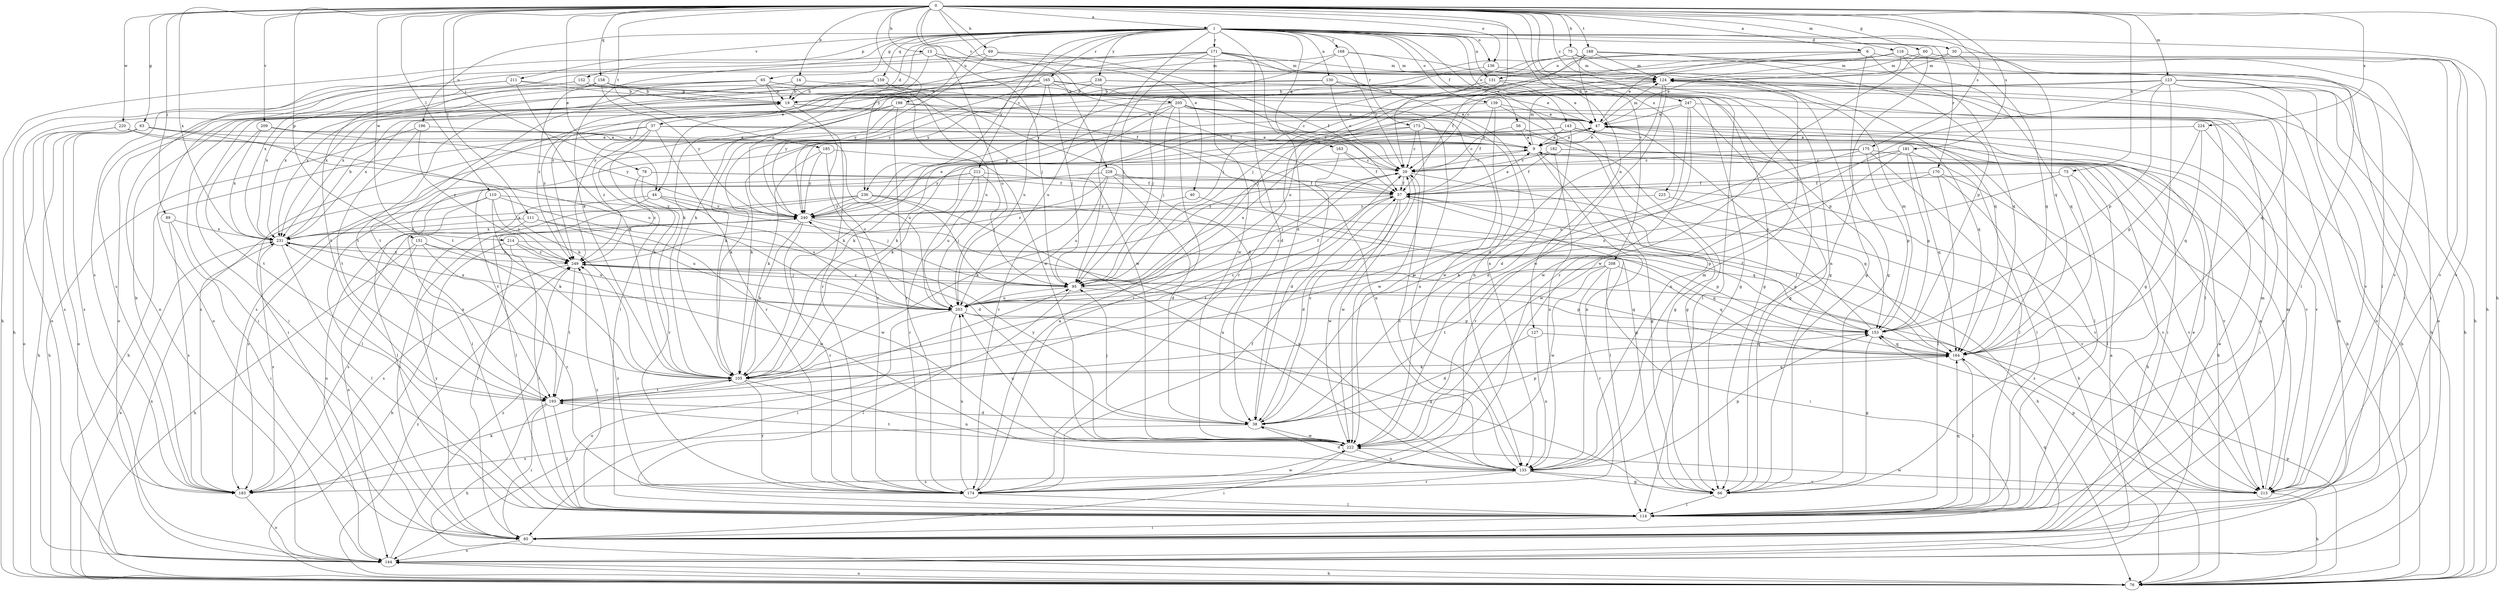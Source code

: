 strict digraph  {
0;
1;
6;
9;
13;
14;
19;
29;
30;
37;
38;
40;
44;
47;
56;
57;
60;
63;
65;
66;
69;
73;
75;
76;
78;
85;
89;
95;
105;
110;
111;
114;
116;
123;
124;
127;
130;
131;
133;
136;
139;
143;
144;
151;
152;
153;
158;
159;
163;
164;
165;
168;
170;
171;
173;
174;
175;
181;
182;
183;
185;
188;
193;
196;
198;
203;
205;
208;
209;
211;
212;
213;
214;
220;
222;
223;
224;
228;
231;
236;
238;
240;
247;
249;
0 -> 1  [label=a];
0 -> 6  [label=a];
0 -> 13  [label=b];
0 -> 14  [label=b];
0 -> 29  [label=c];
0 -> 40  [label=e];
0 -> 44  [label=e];
0 -> 60  [label=g];
0 -> 63  [label=g];
0 -> 69  [label=h];
0 -> 73  [label=h];
0 -> 75  [label=h];
0 -> 76  [label=h];
0 -> 78  [label=i];
0 -> 89  [label=j];
0 -> 110  [label=l];
0 -> 111  [label=l];
0 -> 116  [label=m];
0 -> 123  [label=m];
0 -> 127  [label=n];
0 -> 136  [label=o];
0 -> 151  [label=p];
0 -> 158  [label=q];
0 -> 175  [label=s];
0 -> 181  [label=s];
0 -> 185  [label=t];
0 -> 188  [label=t];
0 -> 205  [label=v];
0 -> 208  [label=v];
0 -> 209  [label=v];
0 -> 214  [label=w];
0 -> 220  [label=w];
0 -> 223  [label=x];
0 -> 224  [label=x];
0 -> 228  [label=x];
0 -> 231  [label=x];
0 -> 236  [label=y];
0 -> 247  [label=z];
1 -> 30  [label=d];
1 -> 37  [label=d];
1 -> 38  [label=d];
1 -> 44  [label=e];
1 -> 56  [label=f];
1 -> 65  [label=g];
1 -> 76  [label=h];
1 -> 95  [label=j];
1 -> 105  [label=k];
1 -> 130  [label=n];
1 -> 131  [label=n];
1 -> 136  [label=o];
1 -> 139  [label=o];
1 -> 143  [label=o];
1 -> 152  [label=p];
1 -> 159  [label=q];
1 -> 163  [label=q];
1 -> 164  [label=q];
1 -> 165  [label=r];
1 -> 168  [label=r];
1 -> 170  [label=r];
1 -> 171  [label=r];
1 -> 173  [label=r];
1 -> 182  [label=s];
1 -> 196  [label=u];
1 -> 198  [label=u];
1 -> 211  [label=v];
1 -> 212  [label=v];
1 -> 236  [label=y];
1 -> 238  [label=y];
6 -> 47  [label=e];
6 -> 66  [label=g];
6 -> 114  [label=l];
6 -> 131  [label=n];
6 -> 164  [label=q];
6 -> 174  [label=r];
9 -> 29  [label=c];
9 -> 47  [label=e];
9 -> 66  [label=g];
9 -> 124  [label=m];
9 -> 133  [label=n];
13 -> 76  [label=h];
13 -> 95  [label=j];
13 -> 124  [label=m];
13 -> 203  [label=u];
13 -> 240  [label=y];
14 -> 19  [label=b];
14 -> 57  [label=f];
14 -> 231  [label=x];
19 -> 47  [label=e];
19 -> 85  [label=i];
19 -> 164  [label=q];
19 -> 174  [label=r];
19 -> 249  [label=z];
29 -> 57  [label=f];
29 -> 95  [label=j];
29 -> 105  [label=k];
29 -> 164  [label=q];
29 -> 222  [label=w];
30 -> 124  [label=m];
30 -> 164  [label=q];
30 -> 213  [label=v];
30 -> 249  [label=z];
37 -> 9  [label=a];
37 -> 76  [label=h];
37 -> 85  [label=i];
37 -> 105  [label=k];
37 -> 133  [label=n];
37 -> 174  [label=r];
37 -> 249  [label=z];
38 -> 29  [label=c];
38 -> 95  [label=j];
38 -> 153  [label=p];
38 -> 183  [label=s];
38 -> 222  [label=w];
40 -> 153  [label=p];
40 -> 240  [label=y];
44 -> 85  [label=i];
44 -> 95  [label=j];
44 -> 144  [label=o];
44 -> 203  [label=u];
44 -> 240  [label=y];
47 -> 9  [label=a];
47 -> 105  [label=k];
47 -> 114  [label=l];
47 -> 124  [label=m];
47 -> 183  [label=s];
47 -> 203  [label=u];
47 -> 213  [label=v];
56 -> 9  [label=a];
56 -> 29  [label=c];
56 -> 66  [label=g];
57 -> 9  [label=a];
57 -> 38  [label=d];
57 -> 114  [label=l];
57 -> 193  [label=t];
57 -> 222  [label=w];
57 -> 240  [label=y];
60 -> 124  [label=m];
60 -> 133  [label=n];
60 -> 174  [label=r];
60 -> 213  [label=v];
63 -> 9  [label=a];
63 -> 76  [label=h];
63 -> 105  [label=k];
63 -> 144  [label=o];
63 -> 183  [label=s];
63 -> 203  [label=u];
65 -> 19  [label=b];
65 -> 153  [label=p];
65 -> 174  [label=r];
65 -> 183  [label=s];
65 -> 193  [label=t];
65 -> 222  [label=w];
65 -> 231  [label=x];
66 -> 114  [label=l];
69 -> 57  [label=f];
69 -> 124  [label=m];
69 -> 183  [label=s];
69 -> 240  [label=y];
73 -> 57  [label=f];
73 -> 105  [label=k];
73 -> 114  [label=l];
73 -> 213  [label=v];
75 -> 66  [label=g];
75 -> 85  [label=i];
75 -> 124  [label=m];
75 -> 231  [label=x];
75 -> 240  [label=y];
76 -> 144  [label=o];
76 -> 153  [label=p];
76 -> 231  [label=x];
76 -> 249  [label=z];
78 -> 57  [label=f];
78 -> 174  [label=r];
78 -> 213  [label=v];
78 -> 249  [label=z];
85 -> 47  [label=e];
85 -> 124  [label=m];
85 -> 144  [label=o];
85 -> 164  [label=q];
85 -> 240  [label=y];
89 -> 85  [label=i];
89 -> 183  [label=s];
89 -> 231  [label=x];
95 -> 57  [label=f];
95 -> 85  [label=i];
95 -> 153  [label=p];
95 -> 203  [label=u];
95 -> 249  [label=z];
105 -> 29  [label=c];
105 -> 133  [label=n];
105 -> 164  [label=q];
105 -> 174  [label=r];
105 -> 193  [label=t];
105 -> 231  [label=x];
110 -> 38  [label=d];
110 -> 105  [label=k];
110 -> 114  [label=l];
110 -> 183  [label=s];
110 -> 240  [label=y];
110 -> 249  [label=z];
111 -> 144  [label=o];
111 -> 203  [label=u];
111 -> 222  [label=w];
111 -> 231  [label=x];
114 -> 85  [label=i];
114 -> 124  [label=m];
114 -> 164  [label=q];
114 -> 249  [label=z];
116 -> 29  [label=c];
116 -> 47  [label=e];
116 -> 76  [label=h];
116 -> 95  [label=j];
116 -> 124  [label=m];
116 -> 164  [label=q];
116 -> 213  [label=v];
123 -> 19  [label=b];
123 -> 66  [label=g];
123 -> 76  [label=h];
123 -> 144  [label=o];
123 -> 153  [label=p];
123 -> 164  [label=q];
123 -> 203  [label=u];
123 -> 213  [label=v];
123 -> 222  [label=w];
124 -> 19  [label=b];
124 -> 38  [label=d];
124 -> 95  [label=j];
124 -> 144  [label=o];
124 -> 222  [label=w];
127 -> 38  [label=d];
127 -> 133  [label=n];
127 -> 164  [label=q];
130 -> 19  [label=b];
130 -> 29  [label=c];
130 -> 47  [label=e];
130 -> 114  [label=l];
130 -> 193  [label=t];
131 -> 19  [label=b];
131 -> 47  [label=e];
131 -> 95  [label=j];
131 -> 114  [label=l];
133 -> 29  [label=c];
133 -> 38  [label=d];
133 -> 66  [label=g];
133 -> 124  [label=m];
133 -> 153  [label=p];
133 -> 174  [label=r];
133 -> 183  [label=s];
133 -> 213  [label=v];
136 -> 85  [label=i];
136 -> 240  [label=y];
139 -> 47  [label=e];
139 -> 57  [label=f];
139 -> 105  [label=k];
139 -> 133  [label=n];
139 -> 222  [label=w];
143 -> 9  [label=a];
143 -> 38  [label=d];
143 -> 66  [label=g];
143 -> 76  [label=h];
143 -> 85  [label=i];
143 -> 105  [label=k];
143 -> 183  [label=s];
144 -> 9  [label=a];
144 -> 47  [label=e];
144 -> 76  [label=h];
144 -> 124  [label=m];
144 -> 231  [label=x];
144 -> 249  [label=z];
151 -> 76  [label=h];
151 -> 174  [label=r];
151 -> 183  [label=s];
151 -> 222  [label=w];
151 -> 249  [label=z];
152 -> 19  [label=b];
152 -> 193  [label=t];
152 -> 222  [label=w];
152 -> 231  [label=x];
153 -> 47  [label=e];
153 -> 57  [label=f];
153 -> 66  [label=g];
153 -> 124  [label=m];
153 -> 164  [label=q];
158 -> 19  [label=b];
158 -> 66  [label=g];
158 -> 231  [label=x];
158 -> 240  [label=y];
158 -> 249  [label=z];
159 -> 19  [label=b];
159 -> 38  [label=d];
159 -> 193  [label=t];
159 -> 203  [label=u];
163 -> 29  [label=c];
163 -> 38  [label=d];
163 -> 57  [label=f];
164 -> 57  [label=f];
164 -> 105  [label=k];
164 -> 114  [label=l];
165 -> 19  [label=b];
165 -> 57  [label=f];
165 -> 66  [label=g];
165 -> 95  [label=j];
165 -> 133  [label=n];
165 -> 144  [label=o];
165 -> 203  [label=u];
165 -> 231  [label=x];
165 -> 240  [label=y];
168 -> 29  [label=c];
168 -> 105  [label=k];
168 -> 124  [label=m];
168 -> 164  [label=q];
168 -> 240  [label=y];
170 -> 57  [label=f];
170 -> 76  [label=h];
170 -> 114  [label=l];
170 -> 203  [label=u];
170 -> 213  [label=v];
171 -> 38  [label=d];
171 -> 66  [label=g];
171 -> 95  [label=j];
171 -> 105  [label=k];
171 -> 124  [label=m];
171 -> 133  [label=n];
171 -> 144  [label=o];
171 -> 222  [label=w];
171 -> 249  [label=z];
173 -> 9  [label=a];
173 -> 29  [label=c];
173 -> 105  [label=k];
173 -> 174  [label=r];
173 -> 213  [label=v];
173 -> 222  [label=w];
174 -> 9  [label=a];
174 -> 57  [label=f];
174 -> 114  [label=l];
174 -> 203  [label=u];
174 -> 222  [label=w];
174 -> 249  [label=z];
175 -> 29  [label=c];
175 -> 114  [label=l];
175 -> 153  [label=p];
175 -> 174  [label=r];
175 -> 213  [label=v];
175 -> 240  [label=y];
181 -> 29  [label=c];
181 -> 114  [label=l];
181 -> 153  [label=p];
181 -> 164  [label=q];
181 -> 203  [label=u];
181 -> 222  [label=w];
182 -> 29  [label=c];
182 -> 57  [label=f];
182 -> 76  [label=h];
182 -> 133  [label=n];
182 -> 213  [label=v];
183 -> 19  [label=b];
183 -> 105  [label=k];
183 -> 144  [label=o];
185 -> 29  [label=c];
185 -> 105  [label=k];
185 -> 203  [label=u];
185 -> 240  [label=y];
188 -> 47  [label=e];
188 -> 57  [label=f];
188 -> 95  [label=j];
188 -> 114  [label=l];
188 -> 124  [label=m];
188 -> 153  [label=p];
193 -> 38  [label=d];
193 -> 76  [label=h];
193 -> 85  [label=i];
193 -> 95  [label=j];
193 -> 114  [label=l];
196 -> 9  [label=a];
196 -> 76  [label=h];
196 -> 193  [label=t];
196 -> 249  [label=z];
198 -> 47  [label=e];
198 -> 85  [label=i];
198 -> 105  [label=k];
198 -> 114  [label=l];
198 -> 133  [label=n];
198 -> 174  [label=r];
203 -> 29  [label=c];
203 -> 66  [label=g];
203 -> 114  [label=l];
203 -> 144  [label=o];
203 -> 153  [label=p];
203 -> 231  [label=x];
205 -> 29  [label=c];
205 -> 47  [label=e];
205 -> 76  [label=h];
205 -> 95  [label=j];
205 -> 105  [label=k];
205 -> 174  [label=r];
205 -> 222  [label=w];
205 -> 231  [label=x];
205 -> 240  [label=y];
208 -> 85  [label=i];
208 -> 95  [label=j];
208 -> 164  [label=q];
208 -> 174  [label=r];
208 -> 193  [label=t];
208 -> 222  [label=w];
209 -> 9  [label=a];
209 -> 193  [label=t];
209 -> 231  [label=x];
209 -> 240  [label=y];
211 -> 19  [label=b];
211 -> 29  [label=c];
211 -> 76  [label=h];
211 -> 105  [label=k];
211 -> 144  [label=o];
212 -> 57  [label=f];
212 -> 95  [label=j];
212 -> 114  [label=l];
212 -> 174  [label=r];
212 -> 193  [label=t];
212 -> 203  [label=u];
213 -> 9  [label=a];
213 -> 76  [label=h];
213 -> 153  [label=p];
213 -> 222  [label=w];
213 -> 249  [label=z];
214 -> 76  [label=h];
214 -> 114  [label=l];
214 -> 164  [label=q];
214 -> 203  [label=u];
214 -> 249  [label=z];
220 -> 9  [label=a];
220 -> 144  [label=o];
220 -> 183  [label=s];
220 -> 203  [label=u];
222 -> 85  [label=i];
222 -> 133  [label=n];
222 -> 193  [label=t];
222 -> 203  [label=u];
222 -> 240  [label=y];
223 -> 213  [label=v];
223 -> 240  [label=y];
224 -> 9  [label=a];
224 -> 85  [label=i];
224 -> 153  [label=p];
224 -> 164  [label=q];
228 -> 38  [label=d];
228 -> 57  [label=f];
228 -> 66  [label=g];
228 -> 114  [label=l];
228 -> 203  [label=u];
228 -> 249  [label=z];
231 -> 19  [label=b];
231 -> 114  [label=l];
231 -> 153  [label=p];
231 -> 183  [label=s];
231 -> 249  [label=z];
236 -> 95  [label=j];
236 -> 114  [label=l];
236 -> 133  [label=n];
236 -> 164  [label=q];
236 -> 231  [label=x];
236 -> 240  [label=y];
238 -> 19  [label=b];
238 -> 66  [label=g];
238 -> 76  [label=h];
238 -> 144  [label=o];
238 -> 203  [label=u];
240 -> 47  [label=e];
240 -> 76  [label=h];
240 -> 85  [label=i];
240 -> 105  [label=k];
240 -> 133  [label=n];
240 -> 174  [label=r];
240 -> 231  [label=x];
247 -> 38  [label=d];
247 -> 47  [label=e];
247 -> 66  [label=g];
247 -> 76  [label=h];
247 -> 105  [label=k];
247 -> 222  [label=w];
249 -> 95  [label=j];
249 -> 164  [label=q];
249 -> 183  [label=s];
249 -> 193  [label=t];
}
